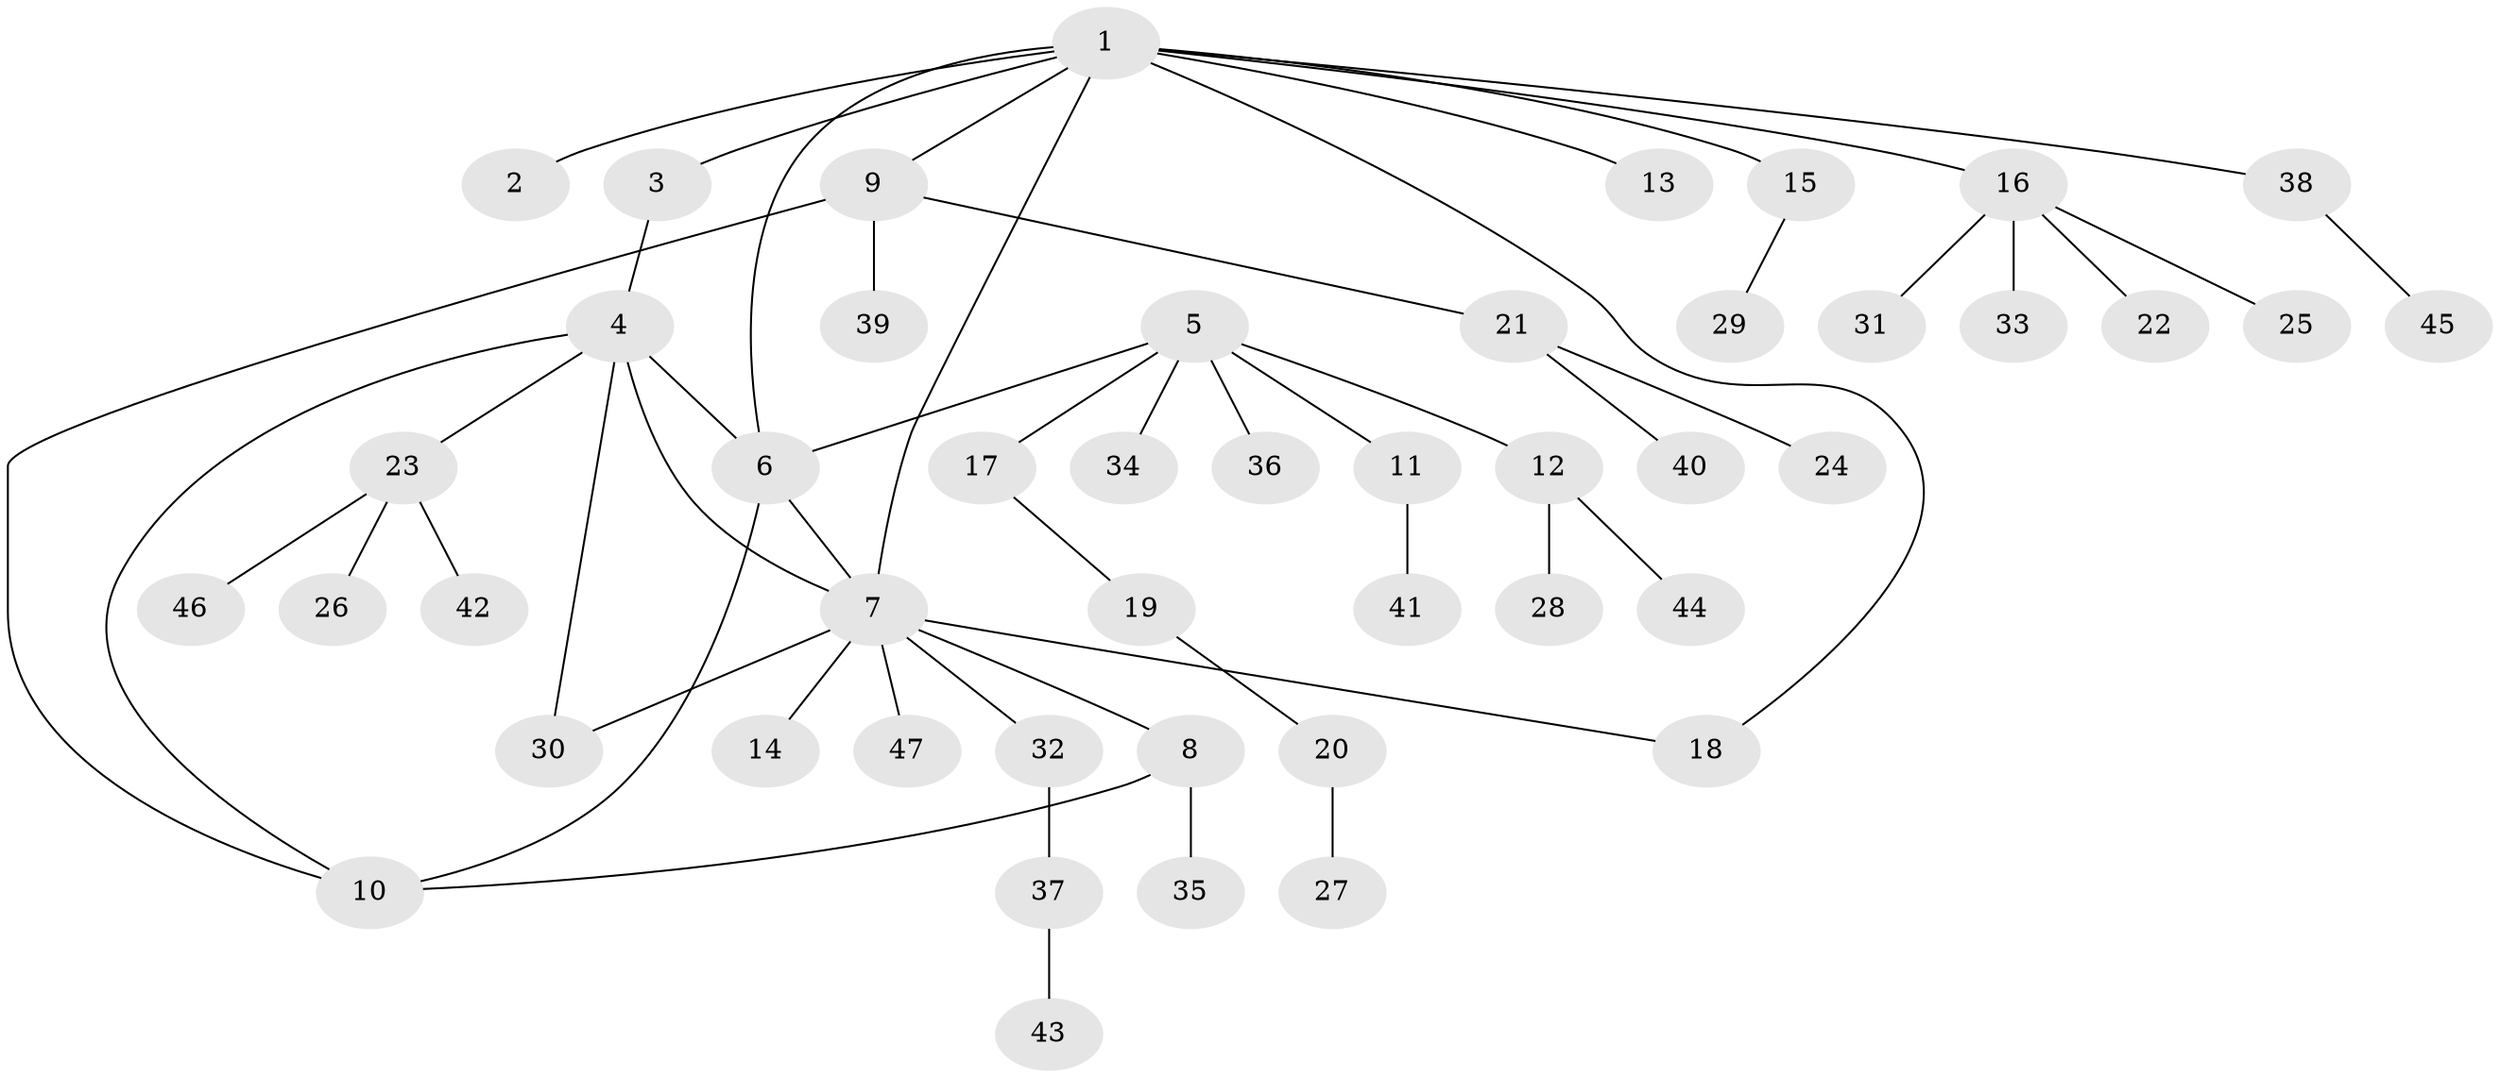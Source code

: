 // coarse degree distribution, {8: 0.05263157894736842, 2: 0.15789473684210525, 4: 0.10526315789473684, 6: 0.05263157894736842, 5: 0.05263157894736842, 3: 0.10526315789473684, 1: 0.47368421052631576}
// Generated by graph-tools (version 1.1) at 2025/52/03/04/25 22:52:14]
// undirected, 47 vertices, 54 edges
graph export_dot {
  node [color=gray90,style=filled];
  1;
  2;
  3;
  4;
  5;
  6;
  7;
  8;
  9;
  10;
  11;
  12;
  13;
  14;
  15;
  16;
  17;
  18;
  19;
  20;
  21;
  22;
  23;
  24;
  25;
  26;
  27;
  28;
  29;
  30;
  31;
  32;
  33;
  34;
  35;
  36;
  37;
  38;
  39;
  40;
  41;
  42;
  43;
  44;
  45;
  46;
  47;
  1 -- 2;
  1 -- 3;
  1 -- 6;
  1 -- 7;
  1 -- 9;
  1 -- 13;
  1 -- 15;
  1 -- 16;
  1 -- 18;
  1 -- 38;
  3 -- 4;
  4 -- 6;
  4 -- 7;
  4 -- 10;
  4 -- 23;
  4 -- 30;
  5 -- 6;
  5 -- 11;
  5 -- 12;
  5 -- 17;
  5 -- 34;
  5 -- 36;
  6 -- 7;
  6 -- 10;
  7 -- 8;
  7 -- 14;
  7 -- 18;
  7 -- 30;
  7 -- 32;
  7 -- 47;
  8 -- 10;
  8 -- 35;
  9 -- 10;
  9 -- 21;
  9 -- 39;
  11 -- 41;
  12 -- 28;
  12 -- 44;
  15 -- 29;
  16 -- 22;
  16 -- 25;
  16 -- 31;
  16 -- 33;
  17 -- 19;
  19 -- 20;
  20 -- 27;
  21 -- 24;
  21 -- 40;
  23 -- 26;
  23 -- 42;
  23 -- 46;
  32 -- 37;
  37 -- 43;
  38 -- 45;
}

